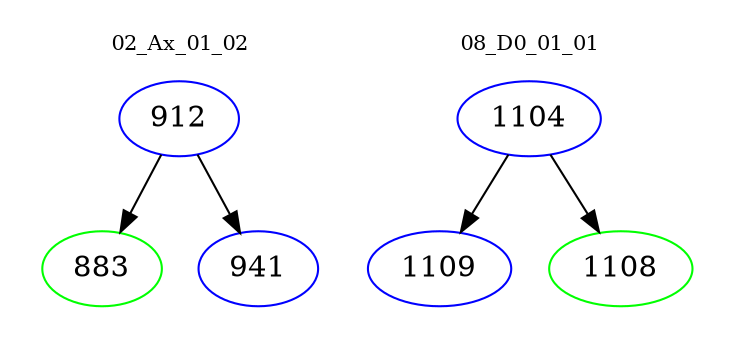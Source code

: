 digraph{
subgraph cluster_0 {
color = white
label = "02_Ax_01_02";
fontsize=10;
T0_912 [label="912", color="blue"]
T0_912 -> T0_883 [color="black"]
T0_883 [label="883", color="green"]
T0_912 -> T0_941 [color="black"]
T0_941 [label="941", color="blue"]
}
subgraph cluster_1 {
color = white
label = "08_D0_01_01";
fontsize=10;
T1_1104 [label="1104", color="blue"]
T1_1104 -> T1_1109 [color="black"]
T1_1109 [label="1109", color="blue"]
T1_1104 -> T1_1108 [color="black"]
T1_1108 [label="1108", color="green"]
}
}
